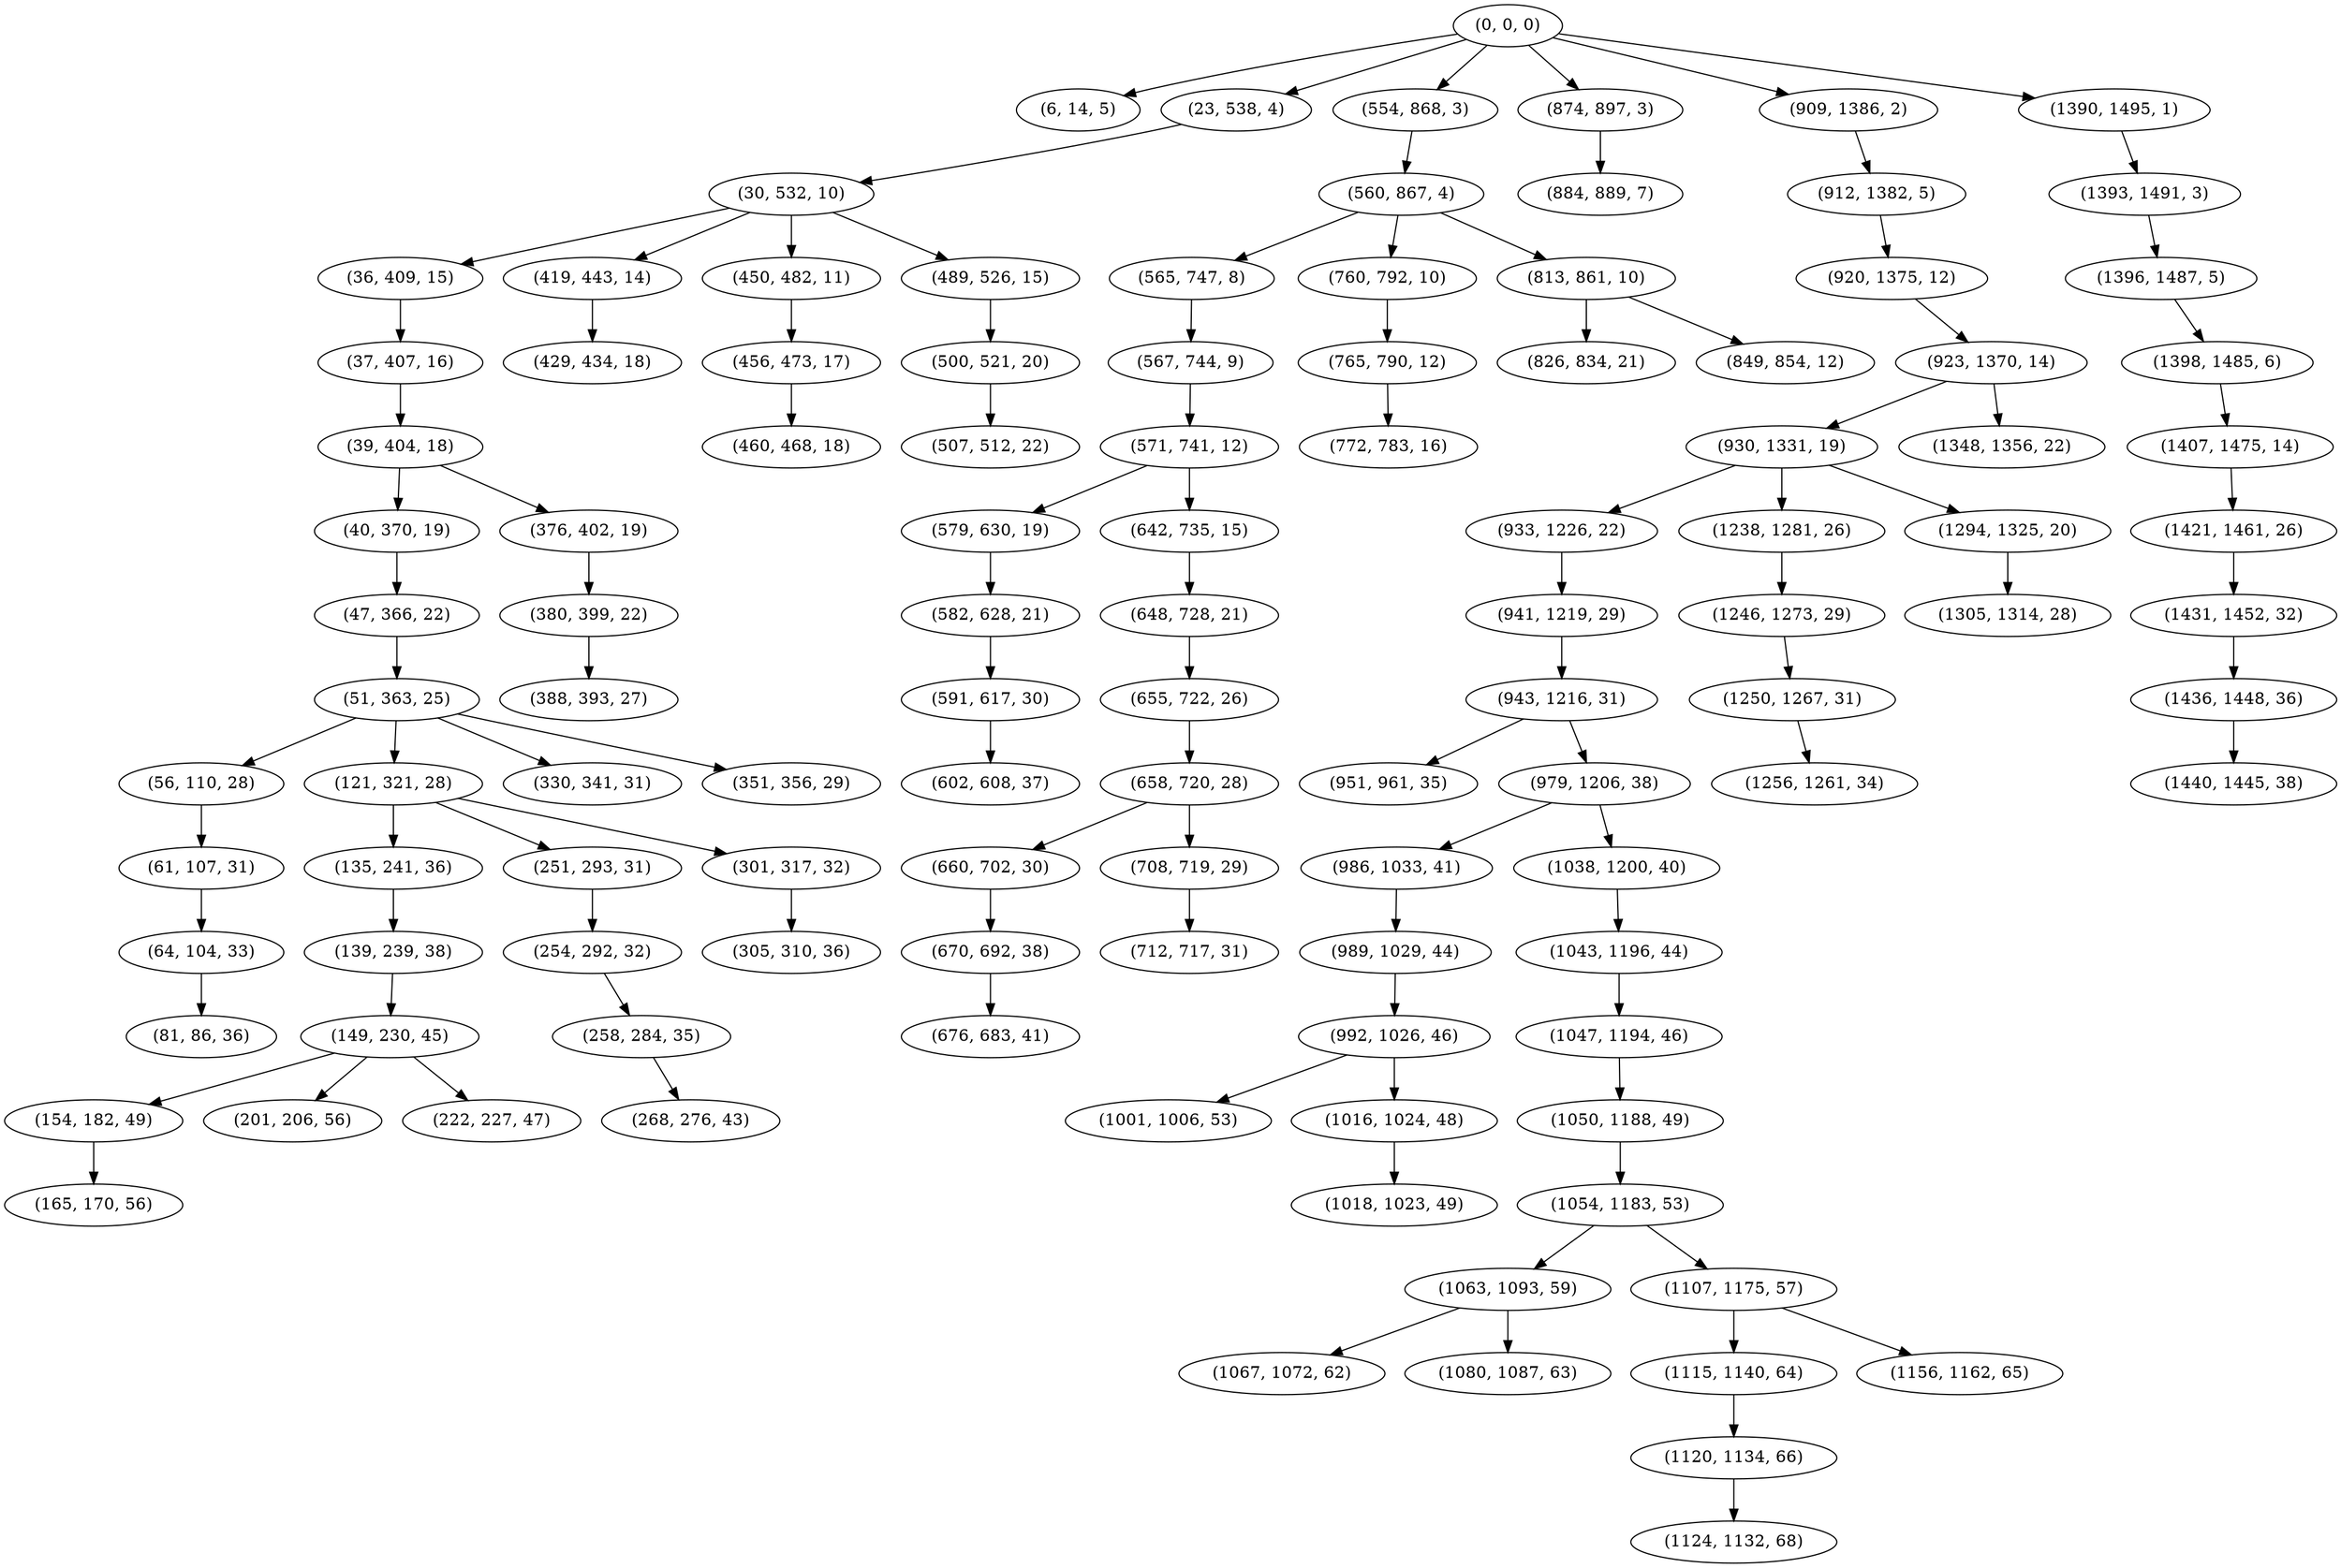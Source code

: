 digraph tree {
    "(0, 0, 0)";
    "(6, 14, 5)";
    "(23, 538, 4)";
    "(30, 532, 10)";
    "(36, 409, 15)";
    "(37, 407, 16)";
    "(39, 404, 18)";
    "(40, 370, 19)";
    "(47, 366, 22)";
    "(51, 363, 25)";
    "(56, 110, 28)";
    "(61, 107, 31)";
    "(64, 104, 33)";
    "(81, 86, 36)";
    "(121, 321, 28)";
    "(135, 241, 36)";
    "(139, 239, 38)";
    "(149, 230, 45)";
    "(154, 182, 49)";
    "(165, 170, 56)";
    "(201, 206, 56)";
    "(222, 227, 47)";
    "(251, 293, 31)";
    "(254, 292, 32)";
    "(258, 284, 35)";
    "(268, 276, 43)";
    "(301, 317, 32)";
    "(305, 310, 36)";
    "(330, 341, 31)";
    "(351, 356, 29)";
    "(376, 402, 19)";
    "(380, 399, 22)";
    "(388, 393, 27)";
    "(419, 443, 14)";
    "(429, 434, 18)";
    "(450, 482, 11)";
    "(456, 473, 17)";
    "(460, 468, 18)";
    "(489, 526, 15)";
    "(500, 521, 20)";
    "(507, 512, 22)";
    "(554, 868, 3)";
    "(560, 867, 4)";
    "(565, 747, 8)";
    "(567, 744, 9)";
    "(571, 741, 12)";
    "(579, 630, 19)";
    "(582, 628, 21)";
    "(591, 617, 30)";
    "(602, 608, 37)";
    "(642, 735, 15)";
    "(648, 728, 21)";
    "(655, 722, 26)";
    "(658, 720, 28)";
    "(660, 702, 30)";
    "(670, 692, 38)";
    "(676, 683, 41)";
    "(708, 719, 29)";
    "(712, 717, 31)";
    "(760, 792, 10)";
    "(765, 790, 12)";
    "(772, 783, 16)";
    "(813, 861, 10)";
    "(826, 834, 21)";
    "(849, 854, 12)";
    "(874, 897, 3)";
    "(884, 889, 7)";
    "(909, 1386, 2)";
    "(912, 1382, 5)";
    "(920, 1375, 12)";
    "(923, 1370, 14)";
    "(930, 1331, 19)";
    "(933, 1226, 22)";
    "(941, 1219, 29)";
    "(943, 1216, 31)";
    "(951, 961, 35)";
    "(979, 1206, 38)";
    "(986, 1033, 41)";
    "(989, 1029, 44)";
    "(992, 1026, 46)";
    "(1001, 1006, 53)";
    "(1016, 1024, 48)";
    "(1018, 1023, 49)";
    "(1038, 1200, 40)";
    "(1043, 1196, 44)";
    "(1047, 1194, 46)";
    "(1050, 1188, 49)";
    "(1054, 1183, 53)";
    "(1063, 1093, 59)";
    "(1067, 1072, 62)";
    "(1080, 1087, 63)";
    "(1107, 1175, 57)";
    "(1115, 1140, 64)";
    "(1120, 1134, 66)";
    "(1124, 1132, 68)";
    "(1156, 1162, 65)";
    "(1238, 1281, 26)";
    "(1246, 1273, 29)";
    "(1250, 1267, 31)";
    "(1256, 1261, 34)";
    "(1294, 1325, 20)";
    "(1305, 1314, 28)";
    "(1348, 1356, 22)";
    "(1390, 1495, 1)";
    "(1393, 1491, 3)";
    "(1396, 1487, 5)";
    "(1398, 1485, 6)";
    "(1407, 1475, 14)";
    "(1421, 1461, 26)";
    "(1431, 1452, 32)";
    "(1436, 1448, 36)";
    "(1440, 1445, 38)";
    "(0, 0, 0)" -> "(6, 14, 5)";
    "(0, 0, 0)" -> "(23, 538, 4)";
    "(0, 0, 0)" -> "(554, 868, 3)";
    "(0, 0, 0)" -> "(874, 897, 3)";
    "(0, 0, 0)" -> "(909, 1386, 2)";
    "(0, 0, 0)" -> "(1390, 1495, 1)";
    "(23, 538, 4)" -> "(30, 532, 10)";
    "(30, 532, 10)" -> "(36, 409, 15)";
    "(30, 532, 10)" -> "(419, 443, 14)";
    "(30, 532, 10)" -> "(450, 482, 11)";
    "(30, 532, 10)" -> "(489, 526, 15)";
    "(36, 409, 15)" -> "(37, 407, 16)";
    "(37, 407, 16)" -> "(39, 404, 18)";
    "(39, 404, 18)" -> "(40, 370, 19)";
    "(39, 404, 18)" -> "(376, 402, 19)";
    "(40, 370, 19)" -> "(47, 366, 22)";
    "(47, 366, 22)" -> "(51, 363, 25)";
    "(51, 363, 25)" -> "(56, 110, 28)";
    "(51, 363, 25)" -> "(121, 321, 28)";
    "(51, 363, 25)" -> "(330, 341, 31)";
    "(51, 363, 25)" -> "(351, 356, 29)";
    "(56, 110, 28)" -> "(61, 107, 31)";
    "(61, 107, 31)" -> "(64, 104, 33)";
    "(64, 104, 33)" -> "(81, 86, 36)";
    "(121, 321, 28)" -> "(135, 241, 36)";
    "(121, 321, 28)" -> "(251, 293, 31)";
    "(121, 321, 28)" -> "(301, 317, 32)";
    "(135, 241, 36)" -> "(139, 239, 38)";
    "(139, 239, 38)" -> "(149, 230, 45)";
    "(149, 230, 45)" -> "(154, 182, 49)";
    "(149, 230, 45)" -> "(201, 206, 56)";
    "(149, 230, 45)" -> "(222, 227, 47)";
    "(154, 182, 49)" -> "(165, 170, 56)";
    "(251, 293, 31)" -> "(254, 292, 32)";
    "(254, 292, 32)" -> "(258, 284, 35)";
    "(258, 284, 35)" -> "(268, 276, 43)";
    "(301, 317, 32)" -> "(305, 310, 36)";
    "(376, 402, 19)" -> "(380, 399, 22)";
    "(380, 399, 22)" -> "(388, 393, 27)";
    "(419, 443, 14)" -> "(429, 434, 18)";
    "(450, 482, 11)" -> "(456, 473, 17)";
    "(456, 473, 17)" -> "(460, 468, 18)";
    "(489, 526, 15)" -> "(500, 521, 20)";
    "(500, 521, 20)" -> "(507, 512, 22)";
    "(554, 868, 3)" -> "(560, 867, 4)";
    "(560, 867, 4)" -> "(565, 747, 8)";
    "(560, 867, 4)" -> "(760, 792, 10)";
    "(560, 867, 4)" -> "(813, 861, 10)";
    "(565, 747, 8)" -> "(567, 744, 9)";
    "(567, 744, 9)" -> "(571, 741, 12)";
    "(571, 741, 12)" -> "(579, 630, 19)";
    "(571, 741, 12)" -> "(642, 735, 15)";
    "(579, 630, 19)" -> "(582, 628, 21)";
    "(582, 628, 21)" -> "(591, 617, 30)";
    "(591, 617, 30)" -> "(602, 608, 37)";
    "(642, 735, 15)" -> "(648, 728, 21)";
    "(648, 728, 21)" -> "(655, 722, 26)";
    "(655, 722, 26)" -> "(658, 720, 28)";
    "(658, 720, 28)" -> "(660, 702, 30)";
    "(658, 720, 28)" -> "(708, 719, 29)";
    "(660, 702, 30)" -> "(670, 692, 38)";
    "(670, 692, 38)" -> "(676, 683, 41)";
    "(708, 719, 29)" -> "(712, 717, 31)";
    "(760, 792, 10)" -> "(765, 790, 12)";
    "(765, 790, 12)" -> "(772, 783, 16)";
    "(813, 861, 10)" -> "(826, 834, 21)";
    "(813, 861, 10)" -> "(849, 854, 12)";
    "(874, 897, 3)" -> "(884, 889, 7)";
    "(909, 1386, 2)" -> "(912, 1382, 5)";
    "(912, 1382, 5)" -> "(920, 1375, 12)";
    "(920, 1375, 12)" -> "(923, 1370, 14)";
    "(923, 1370, 14)" -> "(930, 1331, 19)";
    "(923, 1370, 14)" -> "(1348, 1356, 22)";
    "(930, 1331, 19)" -> "(933, 1226, 22)";
    "(930, 1331, 19)" -> "(1238, 1281, 26)";
    "(930, 1331, 19)" -> "(1294, 1325, 20)";
    "(933, 1226, 22)" -> "(941, 1219, 29)";
    "(941, 1219, 29)" -> "(943, 1216, 31)";
    "(943, 1216, 31)" -> "(951, 961, 35)";
    "(943, 1216, 31)" -> "(979, 1206, 38)";
    "(979, 1206, 38)" -> "(986, 1033, 41)";
    "(979, 1206, 38)" -> "(1038, 1200, 40)";
    "(986, 1033, 41)" -> "(989, 1029, 44)";
    "(989, 1029, 44)" -> "(992, 1026, 46)";
    "(992, 1026, 46)" -> "(1001, 1006, 53)";
    "(992, 1026, 46)" -> "(1016, 1024, 48)";
    "(1016, 1024, 48)" -> "(1018, 1023, 49)";
    "(1038, 1200, 40)" -> "(1043, 1196, 44)";
    "(1043, 1196, 44)" -> "(1047, 1194, 46)";
    "(1047, 1194, 46)" -> "(1050, 1188, 49)";
    "(1050, 1188, 49)" -> "(1054, 1183, 53)";
    "(1054, 1183, 53)" -> "(1063, 1093, 59)";
    "(1054, 1183, 53)" -> "(1107, 1175, 57)";
    "(1063, 1093, 59)" -> "(1067, 1072, 62)";
    "(1063, 1093, 59)" -> "(1080, 1087, 63)";
    "(1107, 1175, 57)" -> "(1115, 1140, 64)";
    "(1107, 1175, 57)" -> "(1156, 1162, 65)";
    "(1115, 1140, 64)" -> "(1120, 1134, 66)";
    "(1120, 1134, 66)" -> "(1124, 1132, 68)";
    "(1238, 1281, 26)" -> "(1246, 1273, 29)";
    "(1246, 1273, 29)" -> "(1250, 1267, 31)";
    "(1250, 1267, 31)" -> "(1256, 1261, 34)";
    "(1294, 1325, 20)" -> "(1305, 1314, 28)";
    "(1390, 1495, 1)" -> "(1393, 1491, 3)";
    "(1393, 1491, 3)" -> "(1396, 1487, 5)";
    "(1396, 1487, 5)" -> "(1398, 1485, 6)";
    "(1398, 1485, 6)" -> "(1407, 1475, 14)";
    "(1407, 1475, 14)" -> "(1421, 1461, 26)";
    "(1421, 1461, 26)" -> "(1431, 1452, 32)";
    "(1431, 1452, 32)" -> "(1436, 1448, 36)";
    "(1436, 1448, 36)" -> "(1440, 1445, 38)";
}
